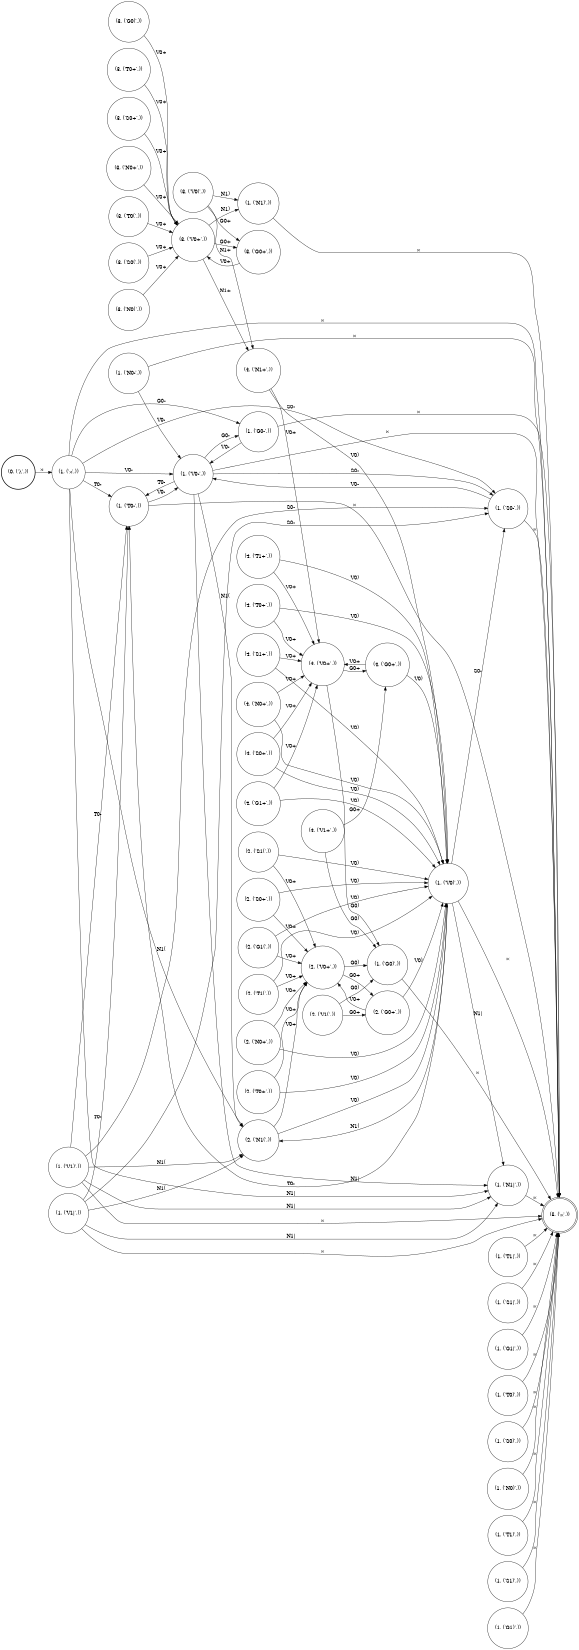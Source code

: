 digraph FST {
rankdir = LR;
size = "8.5,11";
center = 1;
orientation = Portrait;
ranksep = "0.4";
nodesep = "0.25";
0 [label = "(0, ('λ',))", shape = circle, style = bold, fontsize = 14]
	0 -> 1 [label = "⋊", fontsize = 14];
1 [label = "(1, ('⋊',))", shape = circle, style = solid, fontsize = 14]
	1 -> 2 [label = "⋉", fontsize = 14];
	1 -> 6 [label = "T0-", fontsize = 14];
	1 -> 10 [label = "S0-", fontsize = 14];
	1 -> 11 [label = "N1(", fontsize = 14];
	1 -> 12 [label = "N1|", fontsize = 14];
	1 -> 18 [label = "G0-", fontsize = 14];
	1 -> 22 [label = "V0-", fontsize = 14];
2 [label = "(5, ('⋉',))", shape = doublecircle, style = solid, fontsize = 14]
3 [label = "(2, ('T1(',))", shape = circle, style = solid, fontsize = 14]
	3 -> 31 [label = "V0+", fontsize = 14];
	3 -> 32 [label = "V0)", fontsize = 14];
4 [label = "(1, ('T1|',))", shape = circle, style = solid, fontsize = 14]
	4 -> 2 [label = "⋉", fontsize = 14];
5 [label = "(3, ('T0(',))", shape = circle, style = solid, fontsize = 14]
	5 -> 47 [label = "V0+", fontsize = 14];
6 [label = "(1, ('T0-',))", shape = circle, style = solid, fontsize = 14]
	6 -> 2 [label = "⋉", fontsize = 14];
	6 -> 22 [label = "V0-", fontsize = 14];
7 [label = "(2, ('S1(',))", shape = circle, style = solid, fontsize = 14]
	7 -> 31 [label = "V0+", fontsize = 14];
	7 -> 32 [label = "V0)", fontsize = 14];
8 [label = "(1, ('S1|',))", shape = circle, style = solid, fontsize = 14]
	8 -> 2 [label = "⋉", fontsize = 14];
9 [label = "(3, ('S0(',))", shape = circle, style = solid, fontsize = 14]
	9 -> 47 [label = "V0+", fontsize = 14];
10 [label = "(1, ('S0-',))", shape = circle, style = solid, fontsize = 14]
	10 -> 2 [label = "⋉", fontsize = 14];
	10 -> 22 [label = "V0-", fontsize = 14];
11 [label = "(2, ('N1(',))", shape = circle, style = solid, fontsize = 14]
	11 -> 31 [label = "V0+", fontsize = 14];
	11 -> 32 [label = "V0)", fontsize = 14];
12 [label = "(1, ('N1|',))", shape = circle, style = solid, fontsize = 14]
	12 -> 2 [label = "⋉", fontsize = 14];
13 [label = "(3, ('N0(',))", shape = circle, style = solid, fontsize = 14]
	13 -> 47 [label = "V0+", fontsize = 14];
14 [label = "(1, ('N0-',))", shape = circle, style = solid, fontsize = 14]
	14 -> 2 [label = "⋉", fontsize = 14];
	14 -> 22 [label = "V0-", fontsize = 14];
15 [label = "(2, ('G1(',))", shape = circle, style = solid, fontsize = 14]
	15 -> 31 [label = "V0+", fontsize = 14];
	15 -> 32 [label = "V0)", fontsize = 14];
16 [label = "(1, ('G1|',))", shape = circle, style = solid, fontsize = 14]
	16 -> 2 [label = "⋉", fontsize = 14];
17 [label = "(3, ('G0(',))", shape = circle, style = solid, fontsize = 14]
	17 -> 47 [label = "V0+", fontsize = 14];
18 [label = "(1, ('G0-',))", shape = circle, style = solid, fontsize = 14]
	18 -> 2 [label = "⋉", fontsize = 14];
	18 -> 22 [label = "V0-", fontsize = 14];
19 [label = "(2, ('V1(',))", shape = circle, style = solid, fontsize = 14]
	19 -> 29 [label = "G0+", fontsize = 14];
	19 -> 30 [label = "G0)", fontsize = 14];
20 [label = "(1, ('V1|',))", shape = circle, style = solid, fontsize = 14]
	20 -> 2 [label = "⋉", fontsize = 14];
	20 -> 6 [label = "T0-", fontsize = 14];
	20 -> 10 [label = "S0-", fontsize = 14];
	20 -> 11 [label = "N1(", fontsize = 14];
	20 -> 12 [label = "N1|", fontsize = 14];
21 [label = "(3, ('V0(',))", shape = circle, style = solid, fontsize = 14]
	21 -> 39 [label = "N1+", fontsize = 14];
	21 -> 40 [label = "N1)", fontsize = 14];
	21 -> 44 [label = "G0+", fontsize = 14];
22 [label = "(1, ('V0-',))", shape = circle, style = solid, fontsize = 14]
	22 -> 2 [label = "⋉", fontsize = 14];
	22 -> 6 [label = "T0-", fontsize = 14];
	22 -> 10 [label = "S0-", fontsize = 14];
	22 -> 11 [label = "N1(", fontsize = 14];
	22 -> 12 [label = "N1|", fontsize = 14];
	22 -> 18 [label = "G0-", fontsize = 14];
23 [label = "(2, ('T0+',))", shape = circle, style = solid, fontsize = 14]
	23 -> 31 [label = "V0+", fontsize = 14];
	23 -> 32 [label = "V0)", fontsize = 14];
24 [label = "(1, ('T0)',))", shape = circle, style = solid, fontsize = 14]
	24 -> 2 [label = "⋉", fontsize = 14];
25 [label = "(2, ('S0+',))", shape = circle, style = solid, fontsize = 14]
	25 -> 31 [label = "V0+", fontsize = 14];
	25 -> 32 [label = "V0)", fontsize = 14];
26 [label = "(1, ('S0)',))", shape = circle, style = solid, fontsize = 14]
	26 -> 2 [label = "⋉", fontsize = 14];
27 [label = "(2, ('N0+',))", shape = circle, style = solid, fontsize = 14]
	27 -> 31 [label = "V0+", fontsize = 14];
	27 -> 32 [label = "V0)", fontsize = 14];
28 [label = "(1, ('N0)',))", shape = circle, style = solid, fontsize = 14]
	28 -> 2 [label = "⋉", fontsize = 14];
29 [label = "(2, ('G0+',))", shape = circle, style = solid, fontsize = 14]
	29 -> 31 [label = "V0+", fontsize = 14];
	29 -> 32 [label = "V0)", fontsize = 14];
30 [label = "(1, ('G0)',))", shape = circle, style = solid, fontsize = 14]
	30 -> 2 [label = "⋉", fontsize = 14];
31 [label = "(2, ('V0+',))", shape = circle, style = solid, fontsize = 14]
	31 -> 29 [label = "G0+", fontsize = 14];
	31 -> 30 [label = "G0)", fontsize = 14];
32 [label = "(1, ('V0)',))", shape = circle, style = solid, fontsize = 14]
	32 -> 2 [label = "⋉", fontsize = 14];
	32 -> 6 [label = "T0-", fontsize = 14];
	32 -> 10 [label = "S0-", fontsize = 14];
	32 -> 11 [label = "N1(", fontsize = 14];
	32 -> 12 [label = "N1|", fontsize = 14];
33 [label = "(4, ('T1+',))", shape = circle, style = solid, fontsize = 14]
	33 -> 52 [label = "V0+", fontsize = 14];
	33 -> 32 [label = "V0)", fontsize = 14];
34 [label = "(1, ('T1)',))", shape = circle, style = solid, fontsize = 14]
	34 -> 2 [label = "⋉", fontsize = 14];
35 [label = "(3, ('T0+',))", shape = circle, style = solid, fontsize = 14]
	35 -> 47 [label = "V0+", fontsize = 14];
36 [label = "(4, ('S1+',))", shape = circle, style = solid, fontsize = 14]
	36 -> 52 [label = "V0+", fontsize = 14];
	36 -> 32 [label = "V0)", fontsize = 14];
37 [label = "(1, ('S1)',))", shape = circle, style = solid, fontsize = 14]
	37 -> 2 [label = "⋉", fontsize = 14];
38 [label = "(3, ('S0+',))", shape = circle, style = solid, fontsize = 14]
	38 -> 47 [label = "V0+", fontsize = 14];
39 [label = "(4, ('N1+',))", shape = circle, style = solid, fontsize = 14]
	39 -> 52 [label = "V0+", fontsize = 14];
	39 -> 32 [label = "V0)", fontsize = 14];
40 [label = "(1, ('N1)',))", shape = circle, style = solid, fontsize = 14]
	40 -> 2 [label = "⋉", fontsize = 14];
41 [label = "(3, ('N0+',))", shape = circle, style = solid, fontsize = 14]
	41 -> 47 [label = "V0+", fontsize = 14];
42 [label = "(4, ('G1+',))", shape = circle, style = solid, fontsize = 14]
	42 -> 52 [label = "V0+", fontsize = 14];
	42 -> 32 [label = "V0)", fontsize = 14];
43 [label = "(1, ('G1)',))", shape = circle, style = solid, fontsize = 14]
	43 -> 2 [label = "⋉", fontsize = 14];
44 [label = "(3, ('G0+',))", shape = circle, style = solid, fontsize = 14]
	44 -> 47 [label = "V0+", fontsize = 14];
45 [label = "(4, ('V1+',))", shape = circle, style = solid, fontsize = 14]
	45 -> 51 [label = "G0+", fontsize = 14];
	45 -> 30 [label = "G0)", fontsize = 14];
46 [label = "(1, ('V1)',))", shape = circle, style = solid, fontsize = 14]
	46 -> 2 [label = "⋉", fontsize = 14];
	46 -> 6 [label = "T0-", fontsize = 14];
	46 -> 10 [label = "S0-", fontsize = 14];
	46 -> 11 [label = "N1(", fontsize = 14];
	46 -> 12 [label = "N1|", fontsize = 14];
47 [label = "(3, ('V0+',))", shape = circle, style = solid, fontsize = 14]
	47 -> 39 [label = "N1+", fontsize = 14];
	47 -> 40 [label = "N1)", fontsize = 14];
	47 -> 44 [label = "G0+", fontsize = 14];
48 [label = "(4, ('T0+',))", shape = circle, style = solid, fontsize = 14]
	48 -> 52 [label = "V0+", fontsize = 14];
	48 -> 32 [label = "V0)", fontsize = 14];
49 [label = "(4, ('S0+',))", shape = circle, style = solid, fontsize = 14]
	49 -> 52 [label = "V0+", fontsize = 14];
	49 -> 32 [label = "V0)", fontsize = 14];
50 [label = "(4, ('N0+',))", shape = circle, style = solid, fontsize = 14]
	50 -> 52 [label = "V0+", fontsize = 14];
	50 -> 32 [label = "V0)", fontsize = 14];
51 [label = "(4, ('G0+',))", shape = circle, style = solid, fontsize = 14]
	51 -> 52 [label = "V0+", fontsize = 14];
	51 -> 32 [label = "V0)", fontsize = 14];
52 [label = "(4, ('V0+',))", shape = circle, style = solid, fontsize = 14]
	52 -> 51 [label = "G0+", fontsize = 14];
	52 -> 30 [label = "G0)", fontsize = 14];
}
